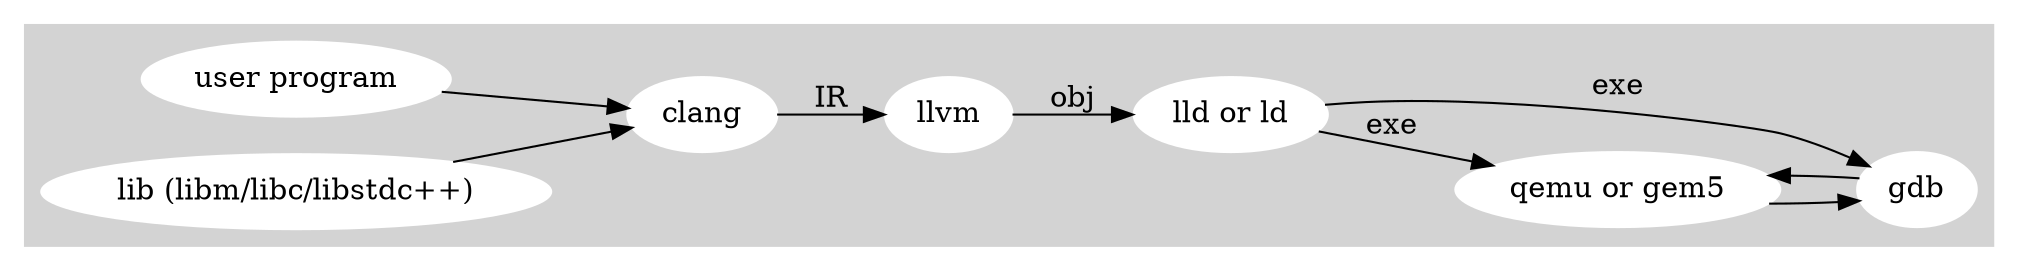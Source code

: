 digraph G {

  rankdir=LR;
  subgraph cluster_0 {
    style=filled;
    color=lightgrey;
//    label = "RISCV toolchain flow";
    node [style=filled,color=white]; usercode [label = "user program"];
    node [style=filled,color=white]; sflib [label = "lib (libm/libc/libstdc++)"];
    node [style=filled,color=white]; linker [label = "lld or ld"];
    node [style=filled,color=white]; simulator [label = "qemu or gem5"];
    node [style=filled,color=white]; clang, llvm, gdb;
    usercode -> clang;
    sflib -> clang;
    clang -> llvm [ label = "IR" ];
    llvm -> linker [ label = "obj" ];
    linker -> simulator [ label = "exe" ];
    linker -> gdb [ label = "exe" ];
    simulator -> gdb;
    gdb -> simulator;
  }

}
